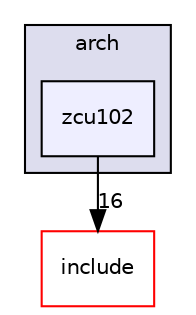 digraph "D:/Pool/eclipse-workspace_aarch64/newspace/raspiOS/src/arch/zcu102" {
  compound=true
  node [ fontsize="10", fontname="Helvetica"];
  edge [ labelfontsize="10", labelfontname="Helvetica"];
  subgraph clusterdir_70d5e250c66d001b18da37689179cade {
    graph [ bgcolor="#ddddee", pencolor="black", label="arch" fontname="Helvetica", fontsize="10", URL="dir_70d5e250c66d001b18da37689179cade.html"]
  dir_09ce2f3110adf1828808a4389912faeb [shape=box, label="zcu102", style="filled", fillcolor="#eeeeff", pencolor="black", URL="dir_09ce2f3110adf1828808a4389912faeb.html"];
  }
  dir_d44c64559bbebec7f509842c48db8b23 [shape=box label="include" fillcolor="white" style="filled" color="red" URL="dir_d44c64559bbebec7f509842c48db8b23.html"];
  dir_09ce2f3110adf1828808a4389912faeb->dir_d44c64559bbebec7f509842c48db8b23 [headlabel="16", labeldistance=1.5 headhref="dir_000035_000000.html"];
}
